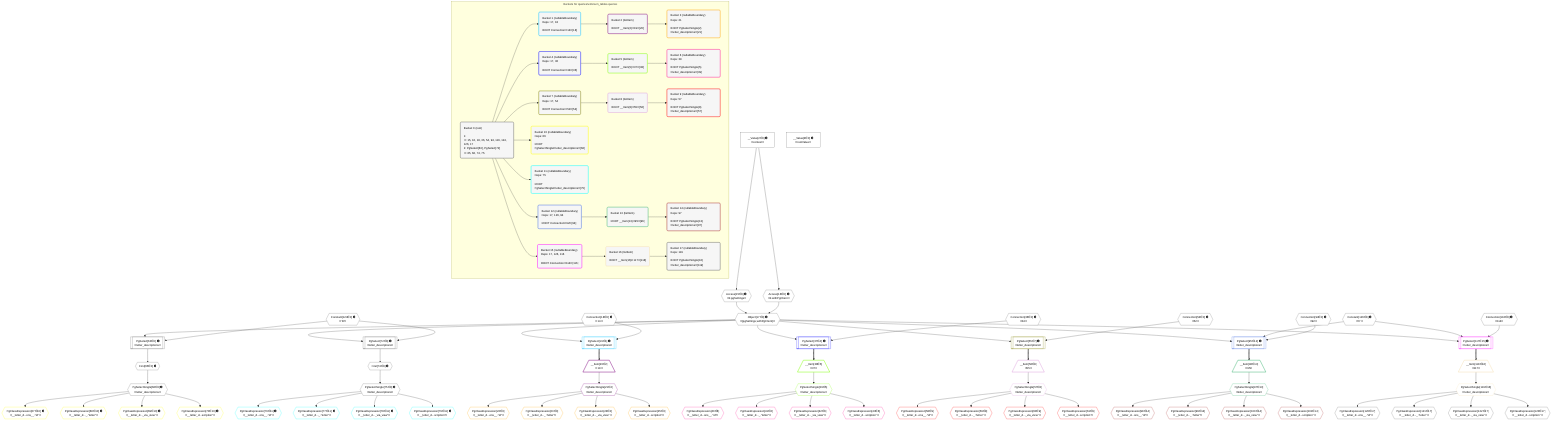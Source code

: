 %%{init: {'themeVariables': { 'fontSize': '12px'}}}%%
graph TD
    classDef path fill:#eee,stroke:#000,color:#000
    classDef plan fill:#fff,stroke-width:1px,color:#000
    classDef itemplan fill:#fff,stroke-width:2px,color:#000
    classDef unbatchedplan fill:#dff,stroke-width:1px,color:#000
    classDef sideeffectplan fill:#fcc,stroke-width:2px,color:#000
    classDef bucket fill:#f6f6f6,color:#000,stroke-width:2px,text-align:left


    %% plan dependencies
    Object17{{"Object[17∈0] ➊<br />ᐸ{pgSettings,withPgClient}ᐳ"}}:::plan
    Access15{{"Access[15∈0] ➊<br />ᐸ2.pgSettingsᐳ"}}:::plan
    Access16{{"Access[16∈0] ➊<br />ᐸ2.withPgClientᐳ"}}:::plan
    Access15 & Access16 --> Object17
    PgSelect63[["PgSelect[63∈0] ➊<br />ᐸletter_descriptionsᐳ"]]:::plan
    Constant124{{"Constant[124∈0] ➊<br />ᐸ'B'ᐳ"}}:::plan
    Object17 & Constant124 --> PgSelect63
    PgSelect72[["PgSelect[72∈0] ➊<br />ᐸletter_descriptionsᐳ"]]:::plan
    Object17 & Constant124 --> PgSelect72
    __Value2["__Value[2∈0] ➊<br />ᐸcontextᐳ"]:::plan
    __Value2 --> Access15
    __Value2 --> Access16
    First65{{"First[65∈0] ➊"}}:::plan
    PgSelect63 --> First65
    PgSelectSingle66{{"PgSelectSingle[66∈0] ➊<br />ᐸletter_descriptionsᐳ"}}:::plan
    First65 --> PgSelectSingle66
    First74{{"First[74∈0] ➊"}}:::plan
    PgSelect72 --> First74
    PgSelectSingle75{{"PgSelectSingle[75∈0] ➊<br />ᐸletter_descriptionsᐳ"}}:::plan
    First74 --> PgSelectSingle75
    __Value4["__Value[4∈0] ➊<br />ᐸrootValueᐳ"]:::plan
    Connection18{{"Connection[18∈0] ➊<br />ᐸ14ᐳ"}}:::plan
    Connection36{{"Connection[36∈0] ➊<br />ᐸ34ᐳ"}}:::plan
    Connection54{{"Connection[54∈0] ➊<br />ᐸ52ᐳ"}}:::plan
    Connection94{{"Connection[94∈0] ➊<br />ᐸ92ᐳ"}}:::plan
    Connection116{{"Connection[116∈0] ➊<br />ᐸ114ᐳ"}}:::plan
    Constant126{{"Constant[126∈0] ➊<br />ᐸ'C'ᐳ"}}:::plan
    PgSelect19[["PgSelect[19∈1] ➊<br />ᐸletter_descriptionsᐳ"]]:::plan
    Object17 & Connection18 --> PgSelect19
    __Item20[/"__Item[20∈2]<br />ᐸ19ᐳ"\]:::itemplan
    PgSelect19 ==> __Item20
    PgSelectSingle21{{"PgSelectSingle[21∈2]<br />ᐸletter_descriptionsᐳ"}}:::plan
    __Item20 --> PgSelectSingle21
    PgClassExpression22{{"PgClassExpression[22∈3]<br />ᐸ__letter_d...ons__.”id”ᐳ"}}:::plan
    PgSelectSingle21 --> PgClassExpression22
    PgClassExpression23{{"PgClassExpression[23∈3]<br />ᐸ__letter_d..._.”letter”ᐳ"}}:::plan
    PgSelectSingle21 --> PgClassExpression23
    PgClassExpression24{{"PgClassExpression[24∈3]<br />ᐸ__letter_d..._via_view”ᐳ"}}:::plan
    PgSelectSingle21 --> PgClassExpression24
    PgClassExpression25{{"PgClassExpression[25∈3]<br />ᐸ__letter_d...scription”ᐳ"}}:::plan
    PgSelectSingle21 --> PgClassExpression25
    PgSelect37[["PgSelect[37∈4] ➊<br />ᐸletter_descriptionsᐳ"]]:::plan
    Object17 & Connection36 --> PgSelect37
    __Item38[/"__Item[38∈5]<br />ᐸ37ᐳ"\]:::itemplan
    PgSelect37 ==> __Item38
    PgSelectSingle39{{"PgSelectSingle[39∈5]<br />ᐸletter_descriptionsᐳ"}}:::plan
    __Item38 --> PgSelectSingle39
    PgClassExpression40{{"PgClassExpression[40∈6]<br />ᐸ__letter_d...ons__.”id”ᐳ"}}:::plan
    PgSelectSingle39 --> PgClassExpression40
    PgClassExpression41{{"PgClassExpression[41∈6]<br />ᐸ__letter_d..._.”letter”ᐳ"}}:::plan
    PgSelectSingle39 --> PgClassExpression41
    PgClassExpression42{{"PgClassExpression[42∈6]<br />ᐸ__letter_d..._via_view”ᐳ"}}:::plan
    PgSelectSingle39 --> PgClassExpression42
    PgClassExpression43{{"PgClassExpression[43∈6]<br />ᐸ__letter_d...scription”ᐳ"}}:::plan
    PgSelectSingle39 --> PgClassExpression43
    PgSelect55[["PgSelect[55∈7] ➊<br />ᐸletter_descriptionsᐳ"]]:::plan
    Object17 & Connection54 --> PgSelect55
    __Item56[/"__Item[56∈8]<br />ᐸ55ᐳ"\]:::itemplan
    PgSelect55 ==> __Item56
    PgSelectSingle57{{"PgSelectSingle[57∈8]<br />ᐸletter_descriptionsᐳ"}}:::plan
    __Item56 --> PgSelectSingle57
    PgClassExpression58{{"PgClassExpression[58∈9]<br />ᐸ__letter_d...ons__.”id”ᐳ"}}:::plan
    PgSelectSingle57 --> PgClassExpression58
    PgClassExpression59{{"PgClassExpression[59∈9]<br />ᐸ__letter_d..._.”letter”ᐳ"}}:::plan
    PgSelectSingle57 --> PgClassExpression59
    PgClassExpression60{{"PgClassExpression[60∈9]<br />ᐸ__letter_d..._via_view”ᐳ"}}:::plan
    PgSelectSingle57 --> PgClassExpression60
    PgClassExpression61{{"PgClassExpression[61∈9]<br />ᐸ__letter_d...scription”ᐳ"}}:::plan
    PgSelectSingle57 --> PgClassExpression61
    PgClassExpression67{{"PgClassExpression[67∈10] ➊<br />ᐸ__letter_d...ons__.”id”ᐳ"}}:::plan
    PgSelectSingle66 --> PgClassExpression67
    PgClassExpression68{{"PgClassExpression[68∈10] ➊<br />ᐸ__letter_d..._.”letter”ᐳ"}}:::plan
    PgSelectSingle66 --> PgClassExpression68
    PgClassExpression69{{"PgClassExpression[69∈10] ➊<br />ᐸ__letter_d..._via_view”ᐳ"}}:::plan
    PgSelectSingle66 --> PgClassExpression69
    PgClassExpression70{{"PgClassExpression[70∈10] ➊<br />ᐸ__letter_d...scription”ᐳ"}}:::plan
    PgSelectSingle66 --> PgClassExpression70
    PgClassExpression76{{"PgClassExpression[76∈11] ➊<br />ᐸ__letter_d...ons__.”id”ᐳ"}}:::plan
    PgSelectSingle75 --> PgClassExpression76
    PgClassExpression77{{"PgClassExpression[77∈11] ➊<br />ᐸ__letter_d..._.”letter”ᐳ"}}:::plan
    PgSelectSingle75 --> PgClassExpression77
    PgClassExpression78{{"PgClassExpression[78∈11] ➊<br />ᐸ__letter_d..._via_view”ᐳ"}}:::plan
    PgSelectSingle75 --> PgClassExpression78
    PgClassExpression79{{"PgClassExpression[79∈11] ➊<br />ᐸ__letter_d...scription”ᐳ"}}:::plan
    PgSelectSingle75 --> PgClassExpression79
    PgSelect95[["PgSelect[95∈12] ➊<br />ᐸletter_descriptionsᐳ"]]:::plan
    Object17 & Constant126 & Connection94 --> PgSelect95
    __Item96[/"__Item[96∈13]<br />ᐸ95ᐳ"\]:::itemplan
    PgSelect95 ==> __Item96
    PgSelectSingle97{{"PgSelectSingle[97∈13]<br />ᐸletter_descriptionsᐳ"}}:::plan
    __Item96 --> PgSelectSingle97
    PgClassExpression98{{"PgClassExpression[98∈14]<br />ᐸ__letter_d...ons__.”id”ᐳ"}}:::plan
    PgSelectSingle97 --> PgClassExpression98
    PgClassExpression99{{"PgClassExpression[99∈14]<br />ᐸ__letter_d..._.”letter”ᐳ"}}:::plan
    PgSelectSingle97 --> PgClassExpression99
    PgClassExpression100{{"PgClassExpression[100∈14]<br />ᐸ__letter_d..._via_view”ᐳ"}}:::plan
    PgSelectSingle97 --> PgClassExpression100
    PgClassExpression101{{"PgClassExpression[101∈14]<br />ᐸ__letter_d...scription”ᐳ"}}:::plan
    PgSelectSingle97 --> PgClassExpression101
    PgSelect117[["PgSelect[117∈15] ➊<br />ᐸletter_descriptionsᐳ"]]:::plan
    Object17 & Constant126 & Connection116 --> PgSelect117
    __Item118[/"__Item[118∈16]<br />ᐸ117ᐳ"\]:::itemplan
    PgSelect117 ==> __Item118
    PgSelectSingle119{{"PgSelectSingle[119∈16]<br />ᐸletter_descriptionsᐳ"}}:::plan
    __Item118 --> PgSelectSingle119
    PgClassExpression120{{"PgClassExpression[120∈17]<br />ᐸ__letter_d...ons__.”id”ᐳ"}}:::plan
    PgSelectSingle119 --> PgClassExpression120
    PgClassExpression121{{"PgClassExpression[121∈17]<br />ᐸ__letter_d..._.”letter”ᐳ"}}:::plan
    PgSelectSingle119 --> PgClassExpression121
    PgClassExpression122{{"PgClassExpression[122∈17]<br />ᐸ__letter_d..._via_view”ᐳ"}}:::plan
    PgSelectSingle119 --> PgClassExpression122
    PgClassExpression123{{"PgClassExpression[123∈17]<br />ᐸ__letter_d...scription”ᐳ"}}:::plan
    PgSelectSingle119 --> PgClassExpression123

    %% define steps

    subgraph "Buckets for queries/v4/enum_tables.queries"
    Bucket0("Bucket 0 (root)<br /><br />1: <br />ᐳ: 15, 16, 18, 36, 54, 94, 116, 124, 126, 17<br />2: PgSelect[63], PgSelect[72]<br />ᐳ: 65, 66, 74, 75"):::bucket
    classDef bucket0 stroke:#696969
    class Bucket0,__Value2,__Value4,Access15,Access16,Object17,Connection18,Connection36,Connection54,PgSelect63,First65,PgSelectSingle66,PgSelect72,First74,PgSelectSingle75,Connection94,Connection116,Constant124,Constant126 bucket0
    Bucket1("Bucket 1 (nullableBoundary)<br />Deps: 17, 18<br /><br />ROOT Connectionᐸ14ᐳ[18]"):::bucket
    classDef bucket1 stroke:#00bfff
    class Bucket1,PgSelect19 bucket1
    Bucket2("Bucket 2 (listItem)<br /><br />ROOT __Item{2}ᐸ19ᐳ[20]"):::bucket
    classDef bucket2 stroke:#7f007f
    class Bucket2,__Item20,PgSelectSingle21 bucket2
    Bucket3("Bucket 3 (nullableBoundary)<br />Deps: 21<br /><br />ROOT PgSelectSingle{2}ᐸletter_descriptionsᐳ[21]"):::bucket
    classDef bucket3 stroke:#ffa500
    class Bucket3,PgClassExpression22,PgClassExpression23,PgClassExpression24,PgClassExpression25 bucket3
    Bucket4("Bucket 4 (nullableBoundary)<br />Deps: 17, 36<br /><br />ROOT Connectionᐸ34ᐳ[36]"):::bucket
    classDef bucket4 stroke:#0000ff
    class Bucket4,PgSelect37 bucket4
    Bucket5("Bucket 5 (listItem)<br /><br />ROOT __Item{5}ᐸ37ᐳ[38]"):::bucket
    classDef bucket5 stroke:#7fff00
    class Bucket5,__Item38,PgSelectSingle39 bucket5
    Bucket6("Bucket 6 (nullableBoundary)<br />Deps: 39<br /><br />ROOT PgSelectSingle{5}ᐸletter_descriptionsᐳ[39]"):::bucket
    classDef bucket6 stroke:#ff1493
    class Bucket6,PgClassExpression40,PgClassExpression41,PgClassExpression42,PgClassExpression43 bucket6
    Bucket7("Bucket 7 (nullableBoundary)<br />Deps: 17, 54<br /><br />ROOT Connectionᐸ52ᐳ[54]"):::bucket
    classDef bucket7 stroke:#808000
    class Bucket7,PgSelect55 bucket7
    Bucket8("Bucket 8 (listItem)<br /><br />ROOT __Item{8}ᐸ55ᐳ[56]"):::bucket
    classDef bucket8 stroke:#dda0dd
    class Bucket8,__Item56,PgSelectSingle57 bucket8
    Bucket9("Bucket 9 (nullableBoundary)<br />Deps: 57<br /><br />ROOT PgSelectSingle{8}ᐸletter_descriptionsᐳ[57]"):::bucket
    classDef bucket9 stroke:#ff0000
    class Bucket9,PgClassExpression58,PgClassExpression59,PgClassExpression60,PgClassExpression61 bucket9
    Bucket10("Bucket 10 (nullableBoundary)<br />Deps: 66<br /><br />ROOT PgSelectSingleᐸletter_descriptionsᐳ[66]"):::bucket
    classDef bucket10 stroke:#ffff00
    class Bucket10,PgClassExpression67,PgClassExpression68,PgClassExpression69,PgClassExpression70 bucket10
    Bucket11("Bucket 11 (nullableBoundary)<br />Deps: 75<br /><br />ROOT PgSelectSingleᐸletter_descriptionsᐳ[75]"):::bucket
    classDef bucket11 stroke:#00ffff
    class Bucket11,PgClassExpression76,PgClassExpression77,PgClassExpression78,PgClassExpression79 bucket11
    Bucket12("Bucket 12 (nullableBoundary)<br />Deps: 17, 126, 94<br /><br />ROOT Connectionᐸ92ᐳ[94]"):::bucket
    classDef bucket12 stroke:#4169e1
    class Bucket12,PgSelect95 bucket12
    Bucket13("Bucket 13 (listItem)<br /><br />ROOT __Item{13}ᐸ95ᐳ[96]"):::bucket
    classDef bucket13 stroke:#3cb371
    class Bucket13,__Item96,PgSelectSingle97 bucket13
    Bucket14("Bucket 14 (nullableBoundary)<br />Deps: 97<br /><br />ROOT PgSelectSingle{13}ᐸletter_descriptionsᐳ[97]"):::bucket
    classDef bucket14 stroke:#a52a2a
    class Bucket14,PgClassExpression98,PgClassExpression99,PgClassExpression100,PgClassExpression101 bucket14
    Bucket15("Bucket 15 (nullableBoundary)<br />Deps: 17, 126, 116<br /><br />ROOT Connectionᐸ114ᐳ[116]"):::bucket
    classDef bucket15 stroke:#ff00ff
    class Bucket15,PgSelect117 bucket15
    Bucket16("Bucket 16 (listItem)<br /><br />ROOT __Item{16}ᐸ117ᐳ[118]"):::bucket
    classDef bucket16 stroke:#f5deb3
    class Bucket16,__Item118,PgSelectSingle119 bucket16
    Bucket17("Bucket 17 (nullableBoundary)<br />Deps: 119<br /><br />ROOT PgSelectSingle{16}ᐸletter_descriptionsᐳ[119]"):::bucket
    classDef bucket17 stroke:#696969
    class Bucket17,PgClassExpression120,PgClassExpression121,PgClassExpression122,PgClassExpression123 bucket17
    Bucket0 --> Bucket1 & Bucket4 & Bucket7 & Bucket10 & Bucket11 & Bucket12 & Bucket15
    Bucket1 --> Bucket2
    Bucket2 --> Bucket3
    Bucket4 --> Bucket5
    Bucket5 --> Bucket6
    Bucket7 --> Bucket8
    Bucket8 --> Bucket9
    Bucket12 --> Bucket13
    Bucket13 --> Bucket14
    Bucket15 --> Bucket16
    Bucket16 --> Bucket17
    end